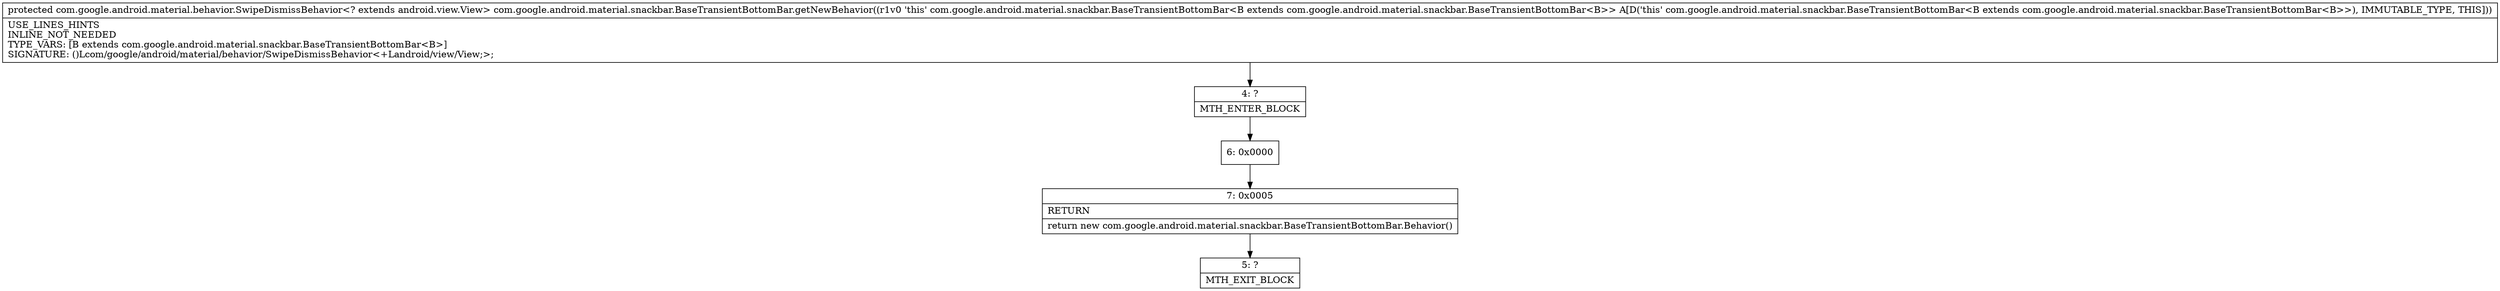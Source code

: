 digraph "CFG forcom.google.android.material.snackbar.BaseTransientBottomBar.getNewBehavior()Lcom\/google\/android\/material\/behavior\/SwipeDismissBehavior;" {
Node_4 [shape=record,label="{4\:\ ?|MTH_ENTER_BLOCK\l}"];
Node_6 [shape=record,label="{6\:\ 0x0000}"];
Node_7 [shape=record,label="{7\:\ 0x0005|RETURN\l|return new com.google.android.material.snackbar.BaseTransientBottomBar.Behavior()\l}"];
Node_5 [shape=record,label="{5\:\ ?|MTH_EXIT_BLOCK\l}"];
MethodNode[shape=record,label="{protected com.google.android.material.behavior.SwipeDismissBehavior\<? extends android.view.View\> com.google.android.material.snackbar.BaseTransientBottomBar.getNewBehavior((r1v0 'this' com.google.android.material.snackbar.BaseTransientBottomBar\<B extends com.google.android.material.snackbar.BaseTransientBottomBar\<B\>\> A[D('this' com.google.android.material.snackbar.BaseTransientBottomBar\<B extends com.google.android.material.snackbar.BaseTransientBottomBar\<B\>\>), IMMUTABLE_TYPE, THIS]))  | USE_LINES_HINTS\lINLINE_NOT_NEEDED\lTYPE_VARS: [B extends com.google.android.material.snackbar.BaseTransientBottomBar\<B\>]\lSIGNATURE: ()Lcom\/google\/android\/material\/behavior\/SwipeDismissBehavior\<+Landroid\/view\/View;\>;\l}"];
MethodNode -> Node_4;Node_4 -> Node_6;
Node_6 -> Node_7;
Node_7 -> Node_5;
}

